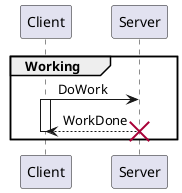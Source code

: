@startuml

participant Client
participant Server

group Working
Client -> Server: DoWork
activate Client
Server --> Client: WorkDone
destroy Server
deactivate Client
end

@enduml